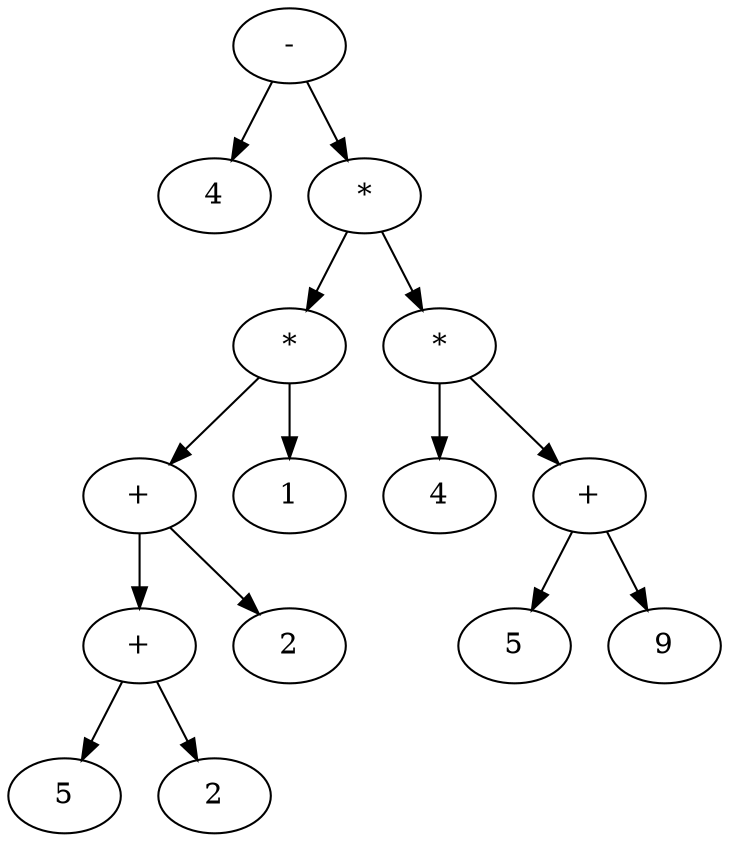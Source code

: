 digraph Arvore {
    node0x559f91bfb8f0 [label="-"];
    node0x559f91bfb8f0 -> node0x559f91bfb570;
    node0x559f91bfb570 [label="4"];
    node0x559f91bfb8f0 -> node0x559f91bfb8b0;
    node0x559f91bfb8b0 [label="*"];
    node0x559f91bfb8b0 -> node0x559f91bfb730;
    node0x559f91bfb730 [label="*"];
    node0x559f91bfb730 -> node0x559f91bfb6b0;
    node0x559f91bfb6b0 [label="+"];
    node0x559f91bfb6b0 -> node0x559f91bfb630;
    node0x559f91bfb630 [label="+"];
    node0x559f91bfb630 -> node0x559f91bfb5b0;
    node0x559f91bfb5b0 [label="5"];
    node0x559f91bfb630 -> node0x559f91bfb5f0;
    node0x559f91bfb5f0 [label="2"];
    node0x559f91bfb6b0 -> node0x559f91bfb670;
    node0x559f91bfb670 [label="2"];
    node0x559f91bfb730 -> node0x559f91bfb6f0;
    node0x559f91bfb6f0 [label="1"];
    node0x559f91bfb8b0 -> node0x559f91bfb870;
    node0x559f91bfb870 [label="*"];
    node0x559f91bfb870 -> node0x559f91bfb770;
    node0x559f91bfb770 [label="4"];
    node0x559f91bfb870 -> node0x559f91bfb830;
    node0x559f91bfb830 [label="+"];
    node0x559f91bfb830 -> node0x559f91bfb7b0;
    node0x559f91bfb7b0 [label="5"];
    node0x559f91bfb830 -> node0x559f91bfb7f0;
    node0x559f91bfb7f0 [label="9"];
}
